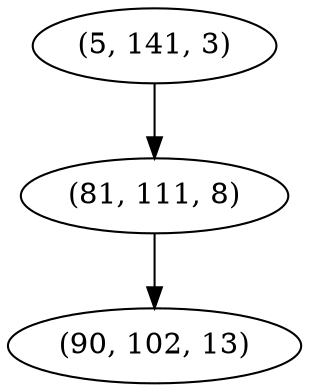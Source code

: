 digraph tree {
    "(5, 141, 3)";
    "(81, 111, 8)";
    "(90, 102, 13)";
    "(5, 141, 3)" -> "(81, 111, 8)";
    "(81, 111, 8)" -> "(90, 102, 13)";
}

